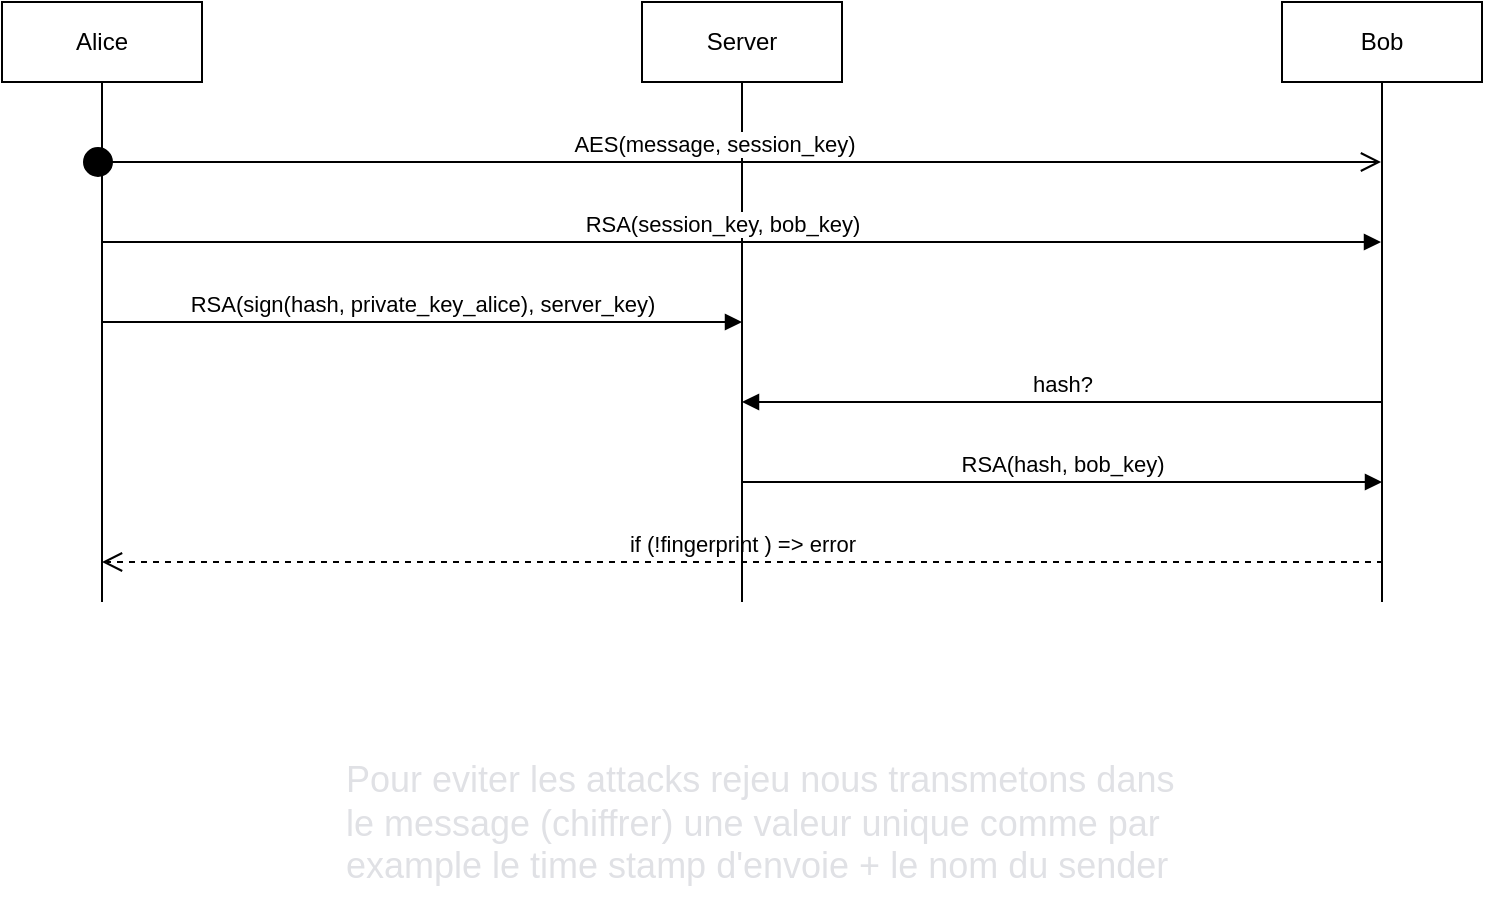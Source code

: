 <mxfile pages="2">
    <diagram name="Sequence" id="JgcEw9M8dI1Xy2gp9OZx">
        <mxGraphModel dx="1164" dy="819" grid="1" gridSize="10" guides="1" tooltips="1" connect="1" arrows="1" fold="1" page="1" pageScale="1" pageWidth="850" pageHeight="1100" math="0" shadow="0">
            <root>
                <mxCell id="UR0DFZb04nUeP79YXbAC-0"/>
                <mxCell id="UR0DFZb04nUeP79YXbAC-1" parent="UR0DFZb04nUeP79YXbAC-0"/>
                <mxCell id="UR0DFZb04nUeP79YXbAC-8" value="if (!fingerprint ) =&amp;gt; error" style="html=1;verticalAlign=bottom;endArrow=open;dashed=1;endSize=8;" parent="UR0DFZb04nUeP79YXbAC-1" target="jlnA7Bbo42E9i6tjMMHw-4" edge="1">
                    <mxGeometry relative="1" as="geometry">
                        <mxPoint x="740.5" y="560" as="sourcePoint"/>
                        <mxPoint x="170" y="560" as="targetPoint"/>
                    </mxGeometry>
                </mxCell>
                <mxCell id="jlnA7Bbo42E9i6tjMMHw-2" value="Server" style="shape=umlLifeline;perimeter=lifelinePerimeter;whiteSpace=wrap;html=1;container=1;collapsible=0;recursiveResize=0;outlineConnect=0;lifelineDashed=0;" parent="UR0DFZb04nUeP79YXbAC-1" vertex="1">
                    <mxGeometry x="370" y="280" width="100" height="300" as="geometry"/>
                </mxCell>
                <mxCell id="jlnA7Bbo42E9i6tjMMHw-4" value="Alice" style="shape=umlLifeline;perimeter=lifelinePerimeter;whiteSpace=wrap;html=1;container=1;collapsible=0;recursiveResize=0;outlineConnect=0;lifelineDashed=0;" parent="UR0DFZb04nUeP79YXbAC-1" vertex="1">
                    <mxGeometry x="50" y="280" width="100" height="300" as="geometry"/>
                </mxCell>
                <mxCell id="jlnA7Bbo42E9i6tjMMHw-5" value="Bob" style="shape=umlLifeline;perimeter=lifelinePerimeter;whiteSpace=wrap;html=1;container=1;collapsible=0;recursiveResize=0;outlineConnect=0;lifelineDashed=0;" parent="UR0DFZb04nUeP79YXbAC-1" vertex="1">
                    <mxGeometry x="690" y="280" width="100" height="300" as="geometry"/>
                </mxCell>
                <mxCell id="jlnA7Bbo42E9i6tjMMHw-13" value="AES(message, session_key)" style="html=1;verticalAlign=bottom;startArrow=circle;startFill=1;endArrow=open;startSize=6;endSize=8;" parent="UR0DFZb04nUeP79YXbAC-1" target="jlnA7Bbo42E9i6tjMMHw-5" edge="1">
                    <mxGeometry x="-0.029" width="80" relative="1" as="geometry">
                        <mxPoint x="90" y="360" as="sourcePoint"/>
                        <mxPoint x="419.5" y="360" as="targetPoint"/>
                        <mxPoint as="offset"/>
                    </mxGeometry>
                </mxCell>
                <mxCell id="jlnA7Bbo42E9i6tjMMHw-14" value="RSA(session_key, bob_key)" style="html=1;verticalAlign=bottom;endArrow=block;" parent="UR0DFZb04nUeP79YXbAC-1" target="jlnA7Bbo42E9i6tjMMHw-5" edge="1">
                    <mxGeometry x="-0.03" width="80" relative="1" as="geometry">
                        <mxPoint x="100" y="400" as="sourcePoint"/>
                        <mxPoint x="670" y="400" as="targetPoint"/>
                        <mxPoint as="offset"/>
                    </mxGeometry>
                </mxCell>
                <mxCell id="jlnA7Bbo42E9i6tjMMHw-15" value="RSA(sign(hash, private_key_alice), server_key)" style="html=1;verticalAlign=bottom;endArrow=block;" parent="UR0DFZb04nUeP79YXbAC-1" edge="1">
                    <mxGeometry width="80" relative="1" as="geometry">
                        <mxPoint x="100" y="440" as="sourcePoint"/>
                        <mxPoint x="420" y="440" as="targetPoint"/>
                    </mxGeometry>
                </mxCell>
                <mxCell id="jlnA7Bbo42E9i6tjMMHw-16" value="hash?" style="html=1;verticalAlign=bottom;endArrow=block;" parent="UR0DFZb04nUeP79YXbAC-1" source="jlnA7Bbo42E9i6tjMMHw-5" edge="1">
                    <mxGeometry x="-0.002" width="80" relative="1" as="geometry">
                        <mxPoint x="690" y="480" as="sourcePoint"/>
                        <mxPoint x="420" y="480" as="targetPoint"/>
                        <mxPoint as="offset"/>
                    </mxGeometry>
                </mxCell>
                <mxCell id="jlnA7Bbo42E9i6tjMMHw-17" value="RSA(hash, bob_key)" style="html=1;verticalAlign=bottom;endArrow=block;" parent="UR0DFZb04nUeP79YXbAC-1" edge="1">
                    <mxGeometry width="80" relative="1" as="geometry">
                        <mxPoint x="420" y="520" as="sourcePoint"/>
                        <mxPoint x="740" y="520" as="targetPoint"/>
                    </mxGeometry>
                </mxCell>
                <mxCell id="2" value="&lt;p&gt;&lt;span style=&quot;color: rgb(224, 225, 229); font-style: normal; font-variant-ligatures: normal; font-variant-caps: normal; font-weight: 400; letter-spacing: normal; orphans: 2; text-align: left; text-indent: 0px; text-transform: none; widows: 2; word-spacing: 0px; -webkit-text-stroke-width: 0px; text-decoration-thickness: initial; text-decoration-style: initial; text-decoration-color: initial; float: none; display: inline !important;&quot;&gt;&lt;font style=&quot;font-size: 18px;&quot;&gt;Pour eviter les attacks rejeu nous transmetons dans le message (chiffrer) une valeur unique comme par example le time stamp d'envoie + le nom du sender&amp;nbsp;&lt;/font&gt;&lt;/span&gt;&lt;/p&gt;" style="text;whiteSpace=wrap;html=1;" vertex="1" parent="UR0DFZb04nUeP79YXbAC-1">
                    <mxGeometry x="220" y="640" width="430" height="80" as="geometry"/>
                </mxCell>
            </root>
        </mxGraphModel>
    </diagram>
</mxfile>